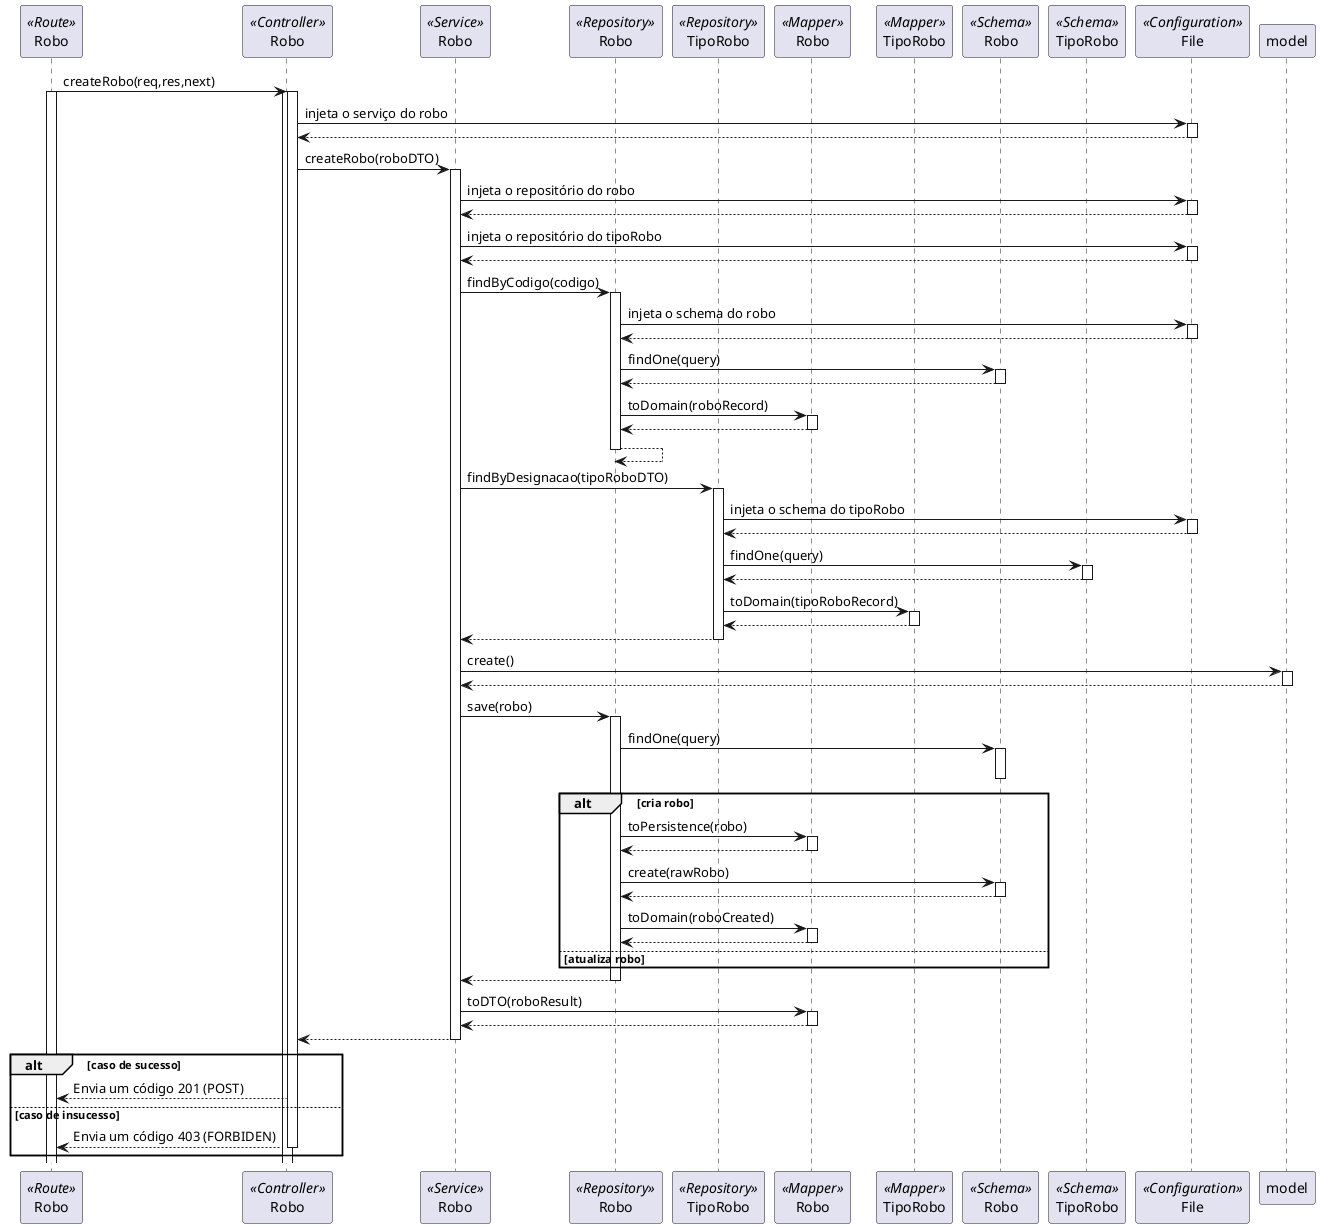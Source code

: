 @startuml sd


participant Robo as route <<Route>>
participant Robo as ctrl <<Controller>>
participant Robo as svc <<Service>>
participant Robo as repo <<Repository>>

participant TipoRobo as erepo <<Repository>>
participant Robo as mapper <<Mapper>>

participant TipoRobo as emapper <<Mapper>>

participant Robo as schema <<Schema>>

participant TipoRobo as eschema <<Schema>>
participant File as conf <<Configuration>>



route -> ctrl++ : createRobo(req,res,next)
route++
ctrl++
ctrl -> conf : injeta o serviço do robo
conf++
conf --> ctrl
conf--
ctrl -> svc : createRobo(roboDTO)
svc++
svc -> conf : injeta o repositório do robo
conf++
conf --> svc
conf--
svc -> conf : injeta o repositório do tipoRobo
conf++
conf --> svc
conf--


svc -> repo : findByCodigo(codigo)
repo++
repo -> conf : injeta o schema do robo
conf++
conf --> repo
conf--
repo -> schema : findOne(query)
schema++
schema --> repo
schema--
repo -> mapper : toDomain(roboRecord)
mapper++
mapper --> repo
mapper--
repo--> repo
repo--



svc -> erepo : findByDesignacao(tipoRoboDTO)
erepo++
erepo -> conf : injeta o schema do tipoRobo
conf++
conf --> erepo
conf--
erepo -> eschema : findOne(query)
eschema++
eschema --> erepo
eschema--
erepo -> emapper : toDomain(tipoRoboRecord)
emapper++
emapper --> erepo
emapper--
erepo --> svc
erepo--

svc -> model : create()
model++
model --> svc
model--
svc -> repo: save(robo)
repo++
repo -> schema : findOne(query)
schema++
schema--
alt cria robo
repo -> mapper : toPersistence(robo)
mapper++
mapper --> repo
mapper--
repo -> schema : create(rawRobo)
schema++
schema --> repo
schema--
repo -> mapper : toDomain(roboCreated)
mapper++
mapper --> repo
mapper--
else atualiza robo
end

repo --> svc
repo--
svc -> mapper : toDTO(roboResult)
mapper++
mapper --> svc
mapper--
svc --> ctrl
svc--

alt caso de sucesso
    ctrl --> route : Envia um código 201 (POST)
else caso de insucesso
    ctrl --> route : Envia um código 403 (FORBIDEN)
    ctrl--
end
